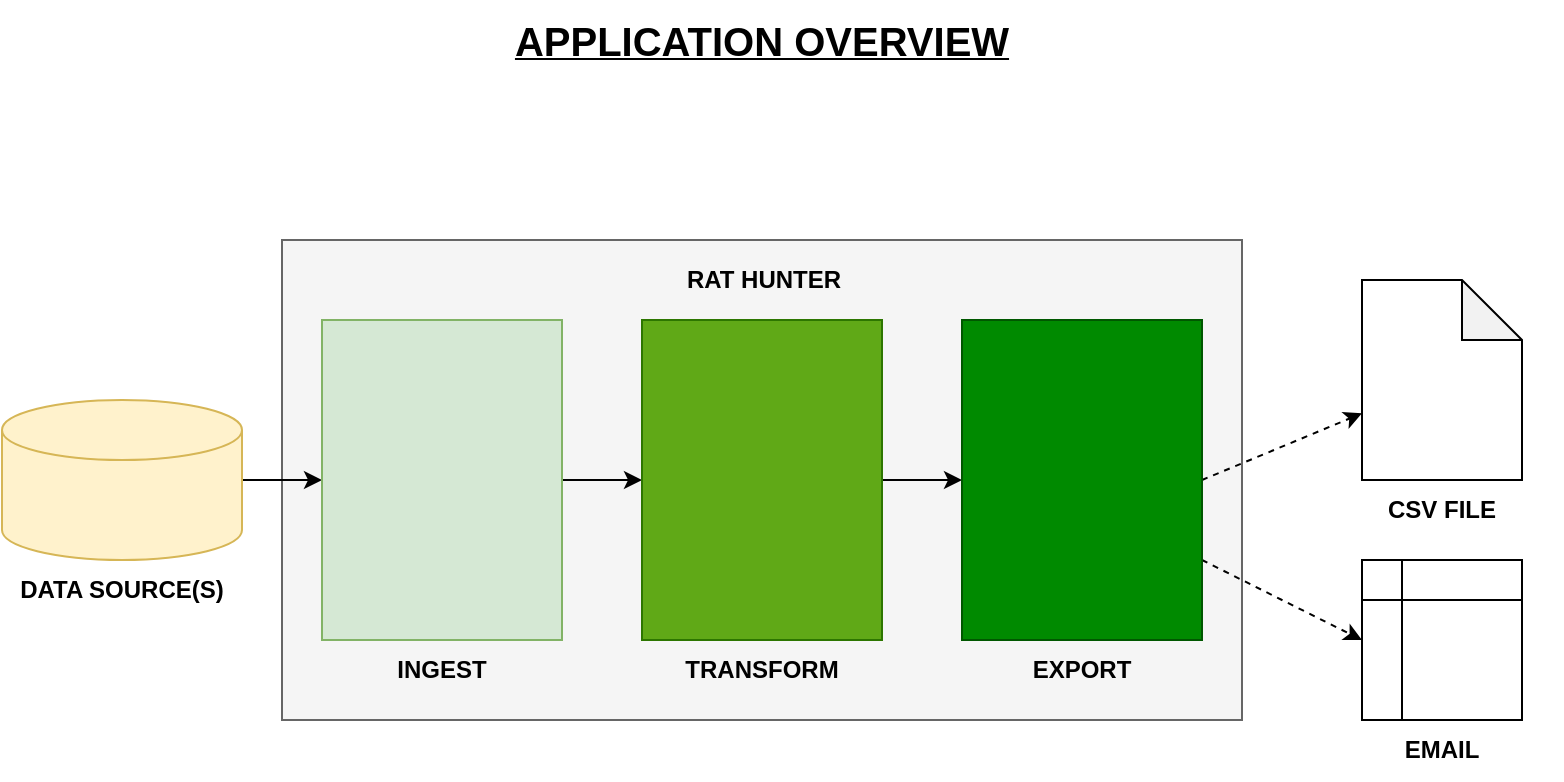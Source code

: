<mxfile version="15.7.3" type="device"><diagram id="afQjfkEtk1imFV-PeG0l" name="Page-1"><mxGraphModel dx="1422" dy="716" grid="1" gridSize="10" guides="1" tooltips="1" connect="1" arrows="1" fold="1" page="1" pageScale="1" pageWidth="850" pageHeight="1100" math="0" shadow="0"><root><mxCell id="0"/><mxCell id="1" parent="0"/><mxCell id="HV7h4yuXw8EsxEhYu0gQ-10" value="" style="rounded=0;whiteSpace=wrap;html=1;fillColor=#f5f5f5;fontColor=#333333;strokeColor=#666666;" vertex="1" parent="1"><mxGeometry x="180" y="160" width="480" height="240" as="geometry"/></mxCell><mxCell id="HV7h4yuXw8EsxEhYu0gQ-22" style="edgeStyle=orthogonalEdgeStyle;rounded=0;orthogonalLoop=1;jettySize=auto;html=1;exitX=1;exitY=0.5;exitDx=0;exitDy=0;exitPerimeter=0;fontSize=20;" edge="1" parent="1" source="HV7h4yuXw8EsxEhYu0gQ-1" target="HV7h4yuXw8EsxEhYu0gQ-5"><mxGeometry relative="1" as="geometry"/></mxCell><mxCell id="HV7h4yuXw8EsxEhYu0gQ-1" value="" style="shape=cylinder3;whiteSpace=wrap;html=1;boundedLbl=1;backgroundOutline=1;size=15;fillColor=#fff2cc;strokeColor=#d6b656;" vertex="1" parent="1"><mxGeometry x="40" y="240" width="120" height="80" as="geometry"/></mxCell><mxCell id="HV7h4yuXw8EsxEhYu0gQ-23" style="edgeStyle=orthogonalEdgeStyle;rounded=0;orthogonalLoop=1;jettySize=auto;html=1;exitX=1;exitY=0.5;exitDx=0;exitDy=0;fontSize=20;" edge="1" parent="1" source="HV7h4yuXw8EsxEhYu0gQ-5" target="HV7h4yuXw8EsxEhYu0gQ-6"><mxGeometry relative="1" as="geometry"/></mxCell><mxCell id="HV7h4yuXw8EsxEhYu0gQ-5" value="" style="rounded=0;whiteSpace=wrap;html=1;fillColor=#d5e8d4;strokeColor=#82b366;" vertex="1" parent="1"><mxGeometry x="200" y="200" width="120" height="160" as="geometry"/></mxCell><mxCell id="HV7h4yuXw8EsxEhYu0gQ-24" style="edgeStyle=orthogonalEdgeStyle;rounded=0;orthogonalLoop=1;jettySize=auto;html=1;exitX=1;exitY=0.5;exitDx=0;exitDy=0;entryX=0;entryY=0.5;entryDx=0;entryDy=0;fontSize=20;" edge="1" parent="1" source="HV7h4yuXw8EsxEhYu0gQ-6" target="HV7h4yuXw8EsxEhYu0gQ-7"><mxGeometry relative="1" as="geometry"/></mxCell><mxCell id="HV7h4yuXw8EsxEhYu0gQ-6" value="" style="rounded=0;whiteSpace=wrap;html=1;fillColor=#60a917;fontColor=#ffffff;strokeColor=#2D7600;" vertex="1" parent="1"><mxGeometry x="360" y="200" width="120" height="160" as="geometry"/></mxCell><mxCell id="HV7h4yuXw8EsxEhYu0gQ-25" style="rounded=0;orthogonalLoop=1;jettySize=auto;html=1;exitX=1;exitY=0.5;exitDx=0;exitDy=0;fontSize=20;dashed=1;" edge="1" parent="1" source="HV7h4yuXw8EsxEhYu0gQ-7" target="HV7h4yuXw8EsxEhYu0gQ-8"><mxGeometry relative="1" as="geometry"/></mxCell><mxCell id="HV7h4yuXw8EsxEhYu0gQ-27" style="edgeStyle=none;rounded=0;orthogonalLoop=1;jettySize=auto;html=1;exitX=1;exitY=0.75;exitDx=0;exitDy=0;entryX=0;entryY=0.5;entryDx=0;entryDy=0;dashed=1;fontSize=20;" edge="1" parent="1" source="HV7h4yuXw8EsxEhYu0gQ-7" target="HV7h4yuXw8EsxEhYu0gQ-9"><mxGeometry relative="1" as="geometry"/></mxCell><mxCell id="HV7h4yuXw8EsxEhYu0gQ-7" value="" style="rounded=0;whiteSpace=wrap;html=1;fillColor=#008a00;fontColor=#ffffff;strokeColor=#005700;" vertex="1" parent="1"><mxGeometry x="520" y="200" width="120" height="160" as="geometry"/></mxCell><mxCell id="HV7h4yuXw8EsxEhYu0gQ-8" value="" style="shape=note;whiteSpace=wrap;html=1;backgroundOutline=1;darkOpacity=0.05;" vertex="1" parent="1"><mxGeometry x="720" y="180" width="80" height="100" as="geometry"/></mxCell><mxCell id="HV7h4yuXw8EsxEhYu0gQ-9" value="" style="shape=internalStorage;whiteSpace=wrap;html=1;backgroundOutline=1;" vertex="1" parent="1"><mxGeometry x="720" y="320" width="80" height="80" as="geometry"/></mxCell><mxCell id="HV7h4yuXw8EsxEhYu0gQ-12" value="DATA SOURCE(S)" style="text;html=1;strokeColor=none;fillColor=none;align=center;verticalAlign=middle;whiteSpace=wrap;rounded=0;fontStyle=1" vertex="1" parent="1"><mxGeometry x="40" y="320" width="120" height="30" as="geometry"/></mxCell><mxCell id="HV7h4yuXw8EsxEhYu0gQ-13" value="CSV FILE" style="text;html=1;strokeColor=none;fillColor=none;align=center;verticalAlign=middle;whiteSpace=wrap;rounded=0;fontStyle=1" vertex="1" parent="1"><mxGeometry x="700" y="280" width="120" height="30" as="geometry"/></mxCell><mxCell id="HV7h4yuXw8EsxEhYu0gQ-14" value="EMAIL" style="text;html=1;strokeColor=none;fillColor=none;align=center;verticalAlign=middle;whiteSpace=wrap;rounded=0;fontStyle=1" vertex="1" parent="1"><mxGeometry x="720" y="400" width="80" height="30" as="geometry"/></mxCell><mxCell id="HV7h4yuXw8EsxEhYu0gQ-15" value="INGEST" style="text;html=1;strokeColor=none;fillColor=none;align=center;verticalAlign=middle;whiteSpace=wrap;rounded=0;fontStyle=1" vertex="1" parent="1"><mxGeometry x="200" y="360" width="120" height="30" as="geometry"/></mxCell><mxCell id="HV7h4yuXw8EsxEhYu0gQ-16" value="TRANSFORM" style="text;html=1;strokeColor=none;fillColor=none;align=center;verticalAlign=middle;whiteSpace=wrap;rounded=0;fontStyle=1" vertex="1" parent="1"><mxGeometry x="360" y="360" width="120" height="30" as="geometry"/></mxCell><mxCell id="HV7h4yuXw8EsxEhYu0gQ-17" value="EXPORT" style="text;html=1;strokeColor=none;fillColor=none;align=center;verticalAlign=middle;whiteSpace=wrap;rounded=0;fontStyle=1" vertex="1" parent="1"><mxGeometry x="520" y="360" width="120" height="30" as="geometry"/></mxCell><mxCell id="HV7h4yuXw8EsxEhYu0gQ-20" value="RAT HUNTER" style="text;html=1;strokeColor=none;fillColor=none;align=center;verticalAlign=middle;whiteSpace=wrap;rounded=0;fontStyle=1" vertex="1" parent="1"><mxGeometry x="361" y="160" width="120" height="40" as="geometry"/></mxCell><mxCell id="HV7h4yuXw8EsxEhYu0gQ-21" value="&lt;u&gt;&lt;font style=&quot;font-size: 20px&quot;&gt;APPLICATION OVERVIEW&lt;br&gt;&lt;/font&gt;&lt;/u&gt;" style="text;html=1;strokeColor=none;fillColor=none;align=center;verticalAlign=middle;whiteSpace=wrap;rounded=0;fontStyle=1" vertex="1" parent="1"><mxGeometry x="180" y="40" width="480" height="40" as="geometry"/></mxCell></root></mxGraphModel></diagram></mxfile>